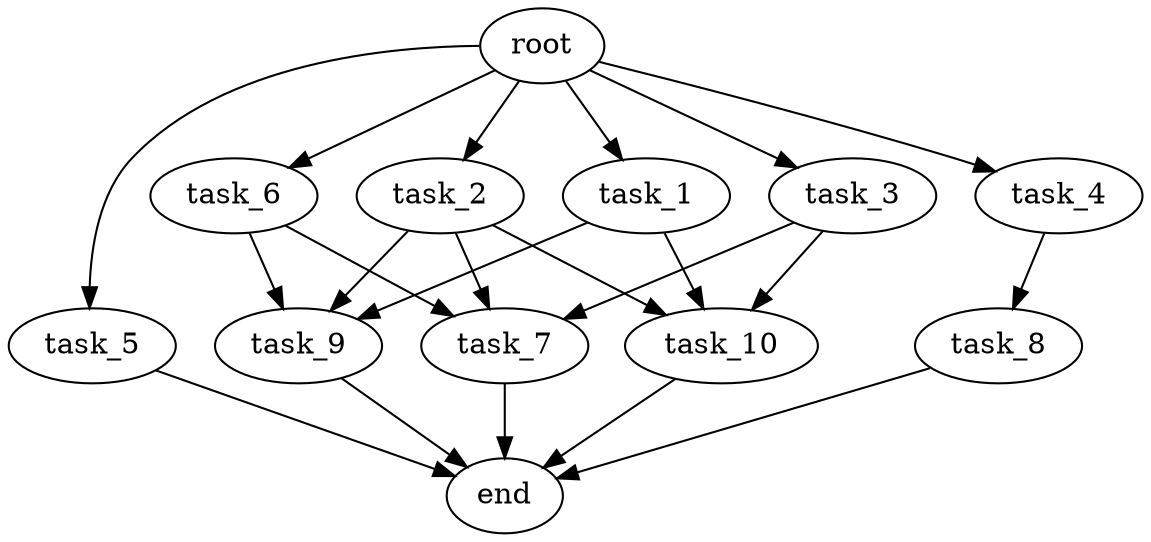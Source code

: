 digraph G {
  root [size="0.000000e+00"];
  task_1 [size="4.399650e+11"];
  task_2 [size="3.028209e+11"];
  task_3 [size="3.345796e+11"];
  task_4 [size="7.274822e+09"];
  task_5 [size="6.502703e+10"];
  task_6 [size="8.833652e+11"];
  task_7 [size="6.529403e+11"];
  task_8 [size="2.658965e+11"];
  task_9 [size="3.303635e+11"];
  task_10 [size="4.032687e+11"];
  end [size="0.000000e+00"];

  root -> task_1 [size="1.000000e-12"];
  root -> task_2 [size="1.000000e-12"];
  root -> task_3 [size="1.000000e-12"];
  root -> task_4 [size="1.000000e-12"];
  root -> task_5 [size="1.000000e-12"];
  root -> task_6 [size="1.000000e-12"];
  task_1 -> task_9 [size="1.101212e+08"];
  task_1 -> task_10 [size="1.344229e+08"];
  task_2 -> task_7 [size="2.176468e+08"];
  task_2 -> task_9 [size="1.101212e+08"];
  task_2 -> task_10 [size="1.344229e+08"];
  task_3 -> task_7 [size="2.176468e+08"];
  task_3 -> task_10 [size="1.344229e+08"];
  task_4 -> task_8 [size="2.658965e+08"];
  task_5 -> end [size="1.000000e-12"];
  task_6 -> task_7 [size="2.176468e+08"];
  task_6 -> task_9 [size="1.101212e+08"];
  task_7 -> end [size="1.000000e-12"];
  task_8 -> end [size="1.000000e-12"];
  task_9 -> end [size="1.000000e-12"];
  task_10 -> end [size="1.000000e-12"];
}
